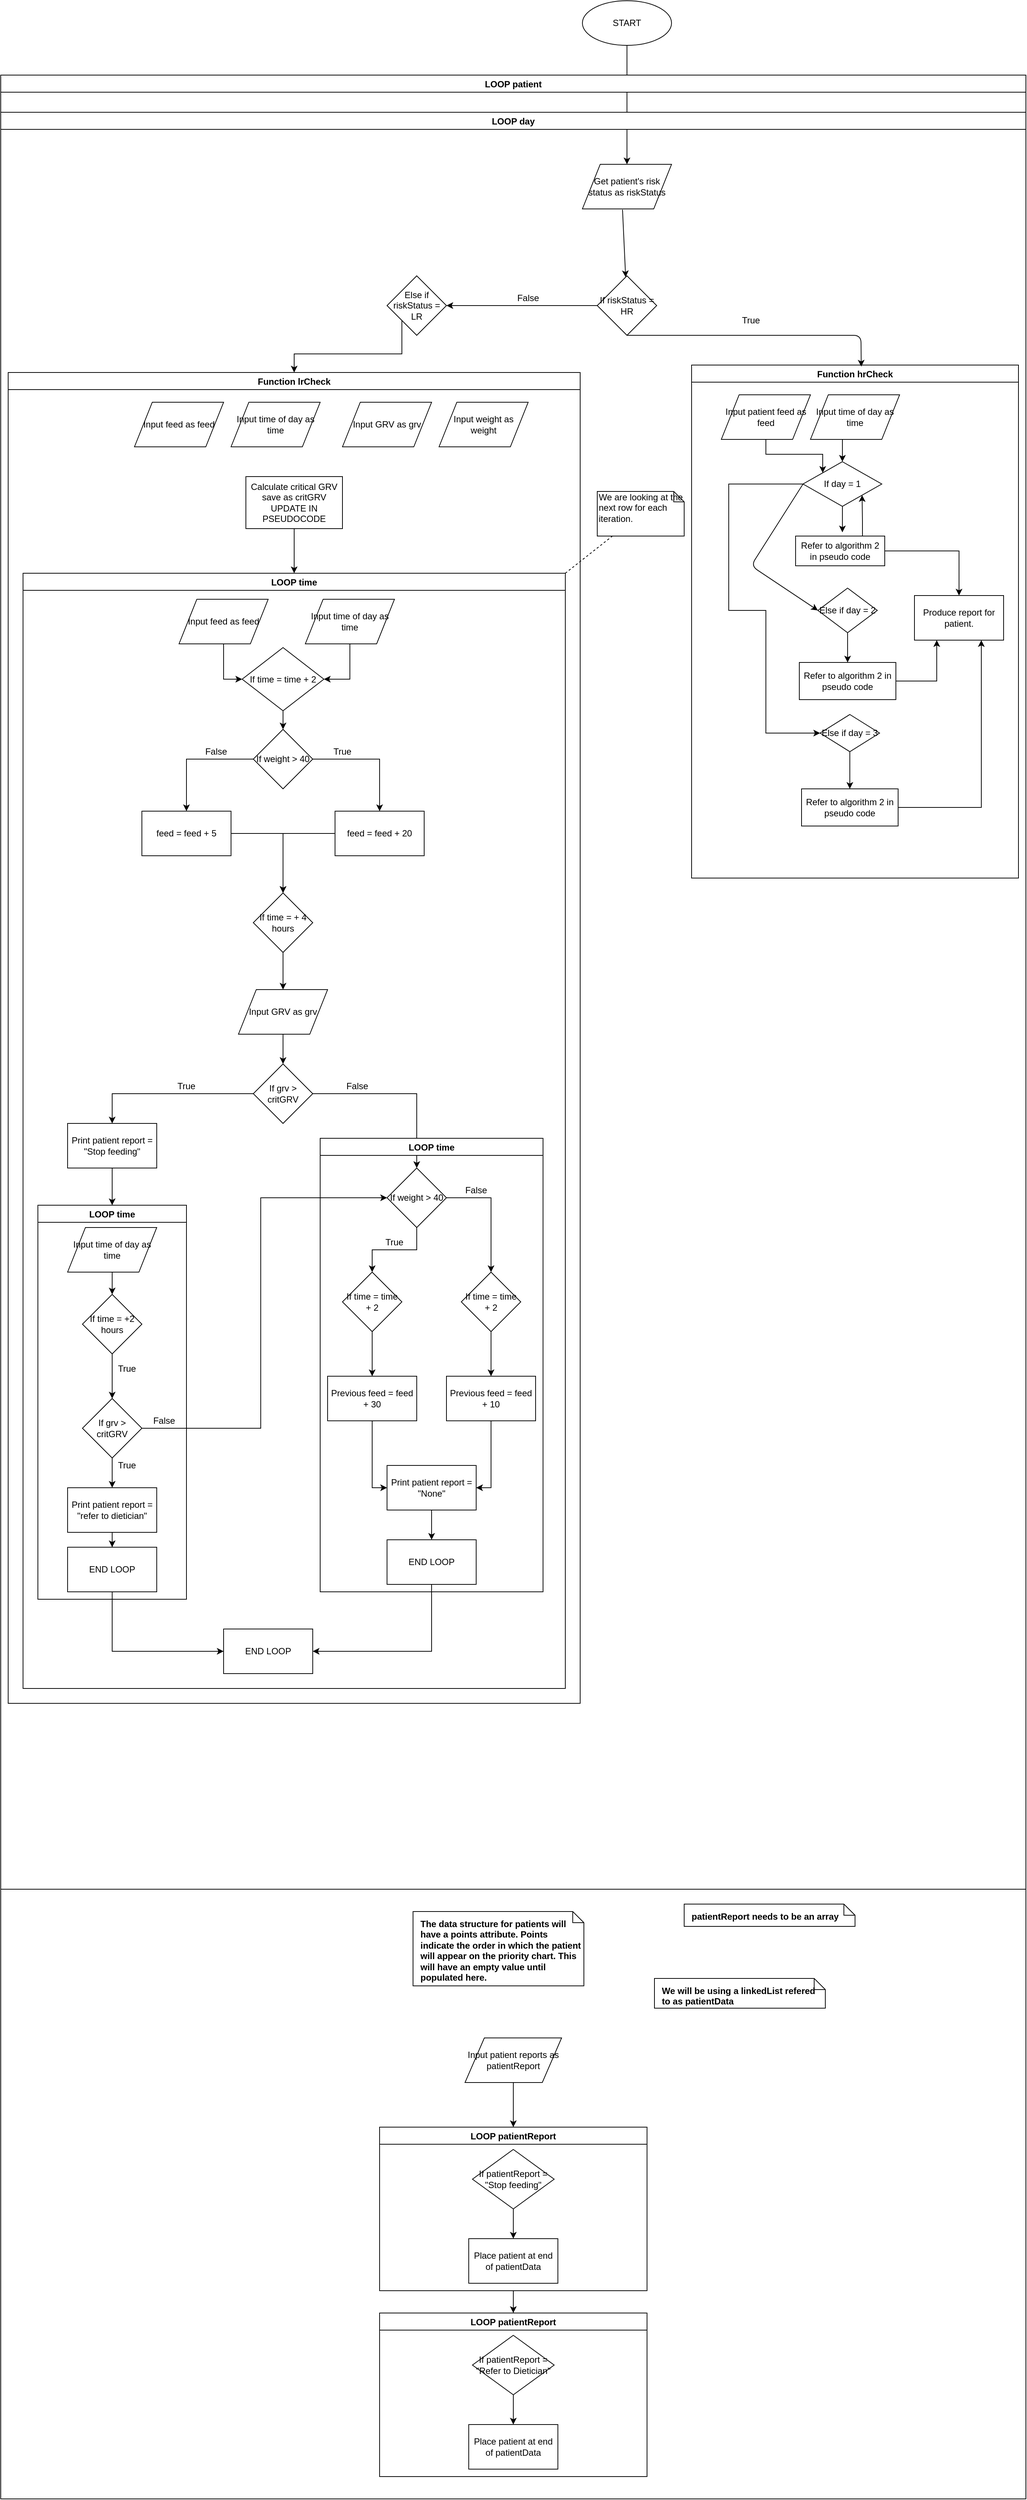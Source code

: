<mxfile version="12.7.9" type="device"><diagram id="C5RBs43oDa-KdzZeNtuy" name="Page-1"><mxGraphModel dx="2249" dy="1941" grid="1" gridSize="10" guides="1" tooltips="1" connect="1" arrows="1" fold="1" page="1" pageScale="1" pageWidth="827" pageHeight="1169" math="0" shadow="0"><root><mxCell id="WIyWlLk6GJQsqaUBKTNV-0"/><mxCell id="WIyWlLk6GJQsqaUBKTNV-1" parent="WIyWlLk6GJQsqaUBKTNV-0"/><mxCell id="mkg-h_tqtPTonH-50F9G-0" value="START" style="ellipse;whiteSpace=wrap;html=1;" parent="WIyWlLk6GJQsqaUBKTNV-1" vertex="1"><mxGeometry x="353" y="-100" width="120" height="60" as="geometry"/></mxCell><mxCell id="mkg-h_tqtPTonH-50F9G-1" value="Get patient's risk status as riskStatus" style="shape=parallelogram;perimeter=parallelogramPerimeter;whiteSpace=wrap;html=1;" parent="WIyWlLk6GJQsqaUBKTNV-1" vertex="1"><mxGeometry x="353" y="120" width="120" height="60" as="geometry"/></mxCell><mxCell id="mkg-h_tqtPTonH-50F9G-2" value="" style="endArrow=classic;html=1;entryX=0.5;entryY=0;entryDx=0;entryDy=0;" parent="WIyWlLk6GJQsqaUBKTNV-1" source="mkg-h_tqtPTonH-50F9G-0" target="mkg-h_tqtPTonH-50F9G-1" edge="1"><mxGeometry width="50" height="50" relative="1" as="geometry"><mxPoint x="340" y="270" as="sourcePoint"/><mxPoint x="400" y="140" as="targetPoint"/></mxGeometry></mxCell><mxCell id="mkg-h_tqtPTonH-50F9G-3" value="If riskStatus = HR" style="rhombus;whiteSpace=wrap;html=1;" parent="WIyWlLk6GJQsqaUBKTNV-1" vertex="1"><mxGeometry x="373" y="270" width="80" height="80" as="geometry"/></mxCell><mxCell id="cBOBdkckyFNKxuJ2HhrZ-23" style="edgeStyle=orthogonalEdgeStyle;rounded=0;orthogonalLoop=1;jettySize=auto;html=1;exitX=0;exitY=1;exitDx=0;exitDy=0;" parent="WIyWlLk6GJQsqaUBKTNV-1" source="mkg-h_tqtPTonH-50F9G-4" target="cBOBdkckyFNKxuJ2HhrZ-0" edge="1"><mxGeometry relative="1" as="geometry"/></mxCell><mxCell id="mkg-h_tqtPTonH-50F9G-4" value="Else if riskStatus = LR" style="rhombus;whiteSpace=wrap;html=1;" parent="WIyWlLk6GJQsqaUBKTNV-1" vertex="1"><mxGeometry x="90" y="270" width="80" height="80" as="geometry"/></mxCell><mxCell id="mkg-h_tqtPTonH-50F9G-6" value="False" style="text;html=1;strokeColor=none;fillColor=none;align=center;verticalAlign=middle;whiteSpace=wrap;rounded=0;" parent="WIyWlLk6GJQsqaUBKTNV-1" vertex="1"><mxGeometry x="260" y="290" width="40" height="20" as="geometry"/></mxCell><mxCell id="mkg-h_tqtPTonH-50F9G-7" value="" style="endArrow=classic;html=1;exitX=0;exitY=0.5;exitDx=0;exitDy=0;" parent="WIyWlLk6GJQsqaUBKTNV-1" source="mkg-h_tqtPTonH-50F9G-3" target="mkg-h_tqtPTonH-50F9G-4" edge="1"><mxGeometry width="50" height="50" relative="1" as="geometry"><mxPoint x="413" y="350" as="sourcePoint"/><mxPoint x="413" y="400" as="targetPoint"/></mxGeometry></mxCell><mxCell id="mkg-h_tqtPTonH-50F9G-9" value="" style="endArrow=classic;html=1;exitX=0.45;exitY=1.017;exitDx=0;exitDy=0;exitPerimeter=0;" parent="WIyWlLk6GJQsqaUBKTNV-1" source="mkg-h_tqtPTonH-50F9G-1" target="mkg-h_tqtPTonH-50F9G-3" edge="1"><mxGeometry width="50" height="50" relative="1" as="geometry"><mxPoint x="270" y="560" as="sourcePoint"/><mxPoint x="320" y="510" as="targetPoint"/></mxGeometry></mxCell><mxCell id="mkg-h_tqtPTonH-50F9G-11" value="Function hrCheck" style="swimlane;" parent="WIyWlLk6GJQsqaUBKTNV-1" vertex="1"><mxGeometry x="500" y="390" width="440" height="690" as="geometry"><mxRectangle x="500" y="390" width="130" height="23" as="alternateBounds"/></mxGeometry></mxCell><mxCell id="HJg3ob6l5H8S-8j6q5Gc-4" style="edgeStyle=orthogonalEdgeStyle;rounded=0;orthogonalLoop=1;jettySize=auto;html=1;entryX=0;entryY=0;entryDx=0;entryDy=0;" parent="mkg-h_tqtPTonH-50F9G-11" source="mkg-h_tqtPTonH-50F9G-13" target="mkg-h_tqtPTonH-50F9G-24" edge="1"><mxGeometry relative="1" as="geometry"/></mxCell><mxCell id="mkg-h_tqtPTonH-50F9G-13" value="Input patient feed as feed" style="shape=parallelogram;perimeter=parallelogramPerimeter;whiteSpace=wrap;html=1;" parent="mkg-h_tqtPTonH-50F9G-11" vertex="1"><mxGeometry x="40" y="40" width="120" height="60" as="geometry"/></mxCell><mxCell id="HJg3ob6l5H8S-8j6q5Gc-5" style="edgeStyle=orthogonalEdgeStyle;rounded=0;orthogonalLoop=1;jettySize=auto;html=1;exitX=0.5;exitY=1;exitDx=0;exitDy=0;entryX=0.5;entryY=0;entryDx=0;entryDy=0;" parent="mkg-h_tqtPTonH-50F9G-11" source="mkg-h_tqtPTonH-50F9G-14" target="mkg-h_tqtPTonH-50F9G-24" edge="1"><mxGeometry relative="1" as="geometry"/></mxCell><mxCell id="mkg-h_tqtPTonH-50F9G-14" value="Input time of day as time" style="shape=parallelogram;perimeter=parallelogramPerimeter;whiteSpace=wrap;html=1;" parent="mkg-h_tqtPTonH-50F9G-11" vertex="1"><mxGeometry x="160" y="40" width="120" height="60" as="geometry"/></mxCell><mxCell id="HJg3ob6l5H8S-8j6q5Gc-0" value="" style="edgeStyle=orthogonalEdgeStyle;rounded=0;orthogonalLoop=1;jettySize=auto;html=1;" parent="mkg-h_tqtPTonH-50F9G-11" source="mkg-h_tqtPTonH-50F9G-24" edge="1"><mxGeometry relative="1" as="geometry"><mxPoint x="203" y="225" as="targetPoint"/></mxGeometry></mxCell><mxCell id="HJg3ob6l5H8S-8j6q5Gc-13" style="edgeStyle=orthogonalEdgeStyle;rounded=0;orthogonalLoop=1;jettySize=auto;html=1;entryX=0;entryY=0.5;entryDx=0;entryDy=0;" parent="mkg-h_tqtPTonH-50F9G-11" source="mkg-h_tqtPTonH-50F9G-24" target="HJg3ob6l5H8S-8j6q5Gc-10" edge="1"><mxGeometry relative="1" as="geometry"><Array as="points"><mxPoint x="50" y="160"/><mxPoint x="50" y="330"/><mxPoint x="100" y="330"/><mxPoint x="100" y="495"/></Array></mxGeometry></mxCell><mxCell id="mkg-h_tqtPTonH-50F9G-24" value="If day = 1" style="rhombus;whiteSpace=wrap;html=1;" parent="mkg-h_tqtPTonH-50F9G-11" vertex="1"><mxGeometry x="150" y="130" width="106" height="60" as="geometry"/></mxCell><mxCell id="HJg3ob6l5H8S-8j6q5Gc-7" style="edgeStyle=orthogonalEdgeStyle;rounded=0;orthogonalLoop=1;jettySize=auto;html=1;exitX=0.75;exitY=0;exitDx=0;exitDy=0;entryX=1;entryY=1;entryDx=0;entryDy=0;" parent="mkg-h_tqtPTonH-50F9G-11" source="mkg-h_tqtPTonH-50F9G-28" target="mkg-h_tqtPTonH-50F9G-24" edge="1"><mxGeometry relative="1" as="geometry"/></mxCell><mxCell id="HJg3ob6l5H8S-8j6q5Gc-17" style="edgeStyle=orthogonalEdgeStyle;rounded=0;orthogonalLoop=1;jettySize=auto;html=1;entryX=0.5;entryY=0;entryDx=0;entryDy=0;" parent="mkg-h_tqtPTonH-50F9G-11" source="mkg-h_tqtPTonH-50F9G-28" target="HJg3ob6l5H8S-8j6q5Gc-15" edge="1"><mxGeometry relative="1" as="geometry"/></mxCell><mxCell id="mkg-h_tqtPTonH-50F9G-28" value="Refer to algorithm 2 in pseudo code" style="rounded=0;whiteSpace=wrap;html=1;" parent="mkg-h_tqtPTonH-50F9G-11" vertex="1"><mxGeometry x="140" y="230" width="120" height="40" as="geometry"/></mxCell><mxCell id="HJg3ob6l5H8S-8j6q5Gc-9" style="edgeStyle=orthogonalEdgeStyle;rounded=0;orthogonalLoop=1;jettySize=auto;html=1;exitX=0.5;exitY=1;exitDx=0;exitDy=0;entryX=0.5;entryY=0;entryDx=0;entryDy=0;" parent="mkg-h_tqtPTonH-50F9G-11" source="HJg3ob6l5H8S-8j6q5Gc-1" target="HJg3ob6l5H8S-8j6q5Gc-8" edge="1"><mxGeometry relative="1" as="geometry"/></mxCell><mxCell id="HJg3ob6l5H8S-8j6q5Gc-1" value="Else if day = 2" style="rhombus;whiteSpace=wrap;html=1;" parent="mkg-h_tqtPTonH-50F9G-11" vertex="1"><mxGeometry x="170" y="300" width="80" height="60" as="geometry"/></mxCell><mxCell id="HJg3ob6l5H8S-8j6q5Gc-2" value="" style="endArrow=classic;html=1;exitX=0;exitY=0.5;exitDx=0;exitDy=0;entryX=0;entryY=0.5;entryDx=0;entryDy=0;" parent="mkg-h_tqtPTonH-50F9G-11" source="mkg-h_tqtPTonH-50F9G-24" target="HJg3ob6l5H8S-8j6q5Gc-1" edge="1"><mxGeometry width="50" height="50" relative="1" as="geometry"><mxPoint x="180" y="310" as="sourcePoint"/><mxPoint x="230" y="260" as="targetPoint"/><Array as="points"><mxPoint x="80" y="270"/></Array></mxGeometry></mxCell><mxCell id="HJg3ob6l5H8S-8j6q5Gc-18" style="edgeStyle=orthogonalEdgeStyle;rounded=0;orthogonalLoop=1;jettySize=auto;html=1;entryX=0.25;entryY=1;entryDx=0;entryDy=0;" parent="mkg-h_tqtPTonH-50F9G-11" source="HJg3ob6l5H8S-8j6q5Gc-8" target="HJg3ob6l5H8S-8j6q5Gc-15" edge="1"><mxGeometry relative="1" as="geometry"/></mxCell><mxCell id="HJg3ob6l5H8S-8j6q5Gc-8" value="Refer to algorithm 2 in pseudo code" style="rounded=0;whiteSpace=wrap;html=1;" parent="mkg-h_tqtPTonH-50F9G-11" vertex="1"><mxGeometry x="145" y="400" width="130" height="50" as="geometry"/></mxCell><mxCell id="HJg3ob6l5H8S-8j6q5Gc-14" style="edgeStyle=orthogonalEdgeStyle;rounded=0;orthogonalLoop=1;jettySize=auto;html=1;" parent="mkg-h_tqtPTonH-50F9G-11" source="HJg3ob6l5H8S-8j6q5Gc-10" target="HJg3ob6l5H8S-8j6q5Gc-11" edge="1"><mxGeometry relative="1" as="geometry"/></mxCell><mxCell id="HJg3ob6l5H8S-8j6q5Gc-10" value="Else if day = 3" style="rhombus;whiteSpace=wrap;html=1;" parent="mkg-h_tqtPTonH-50F9G-11" vertex="1"><mxGeometry x="173" y="470" width="80" height="50" as="geometry"/></mxCell><mxCell id="HJg3ob6l5H8S-8j6q5Gc-19" style="edgeStyle=orthogonalEdgeStyle;rounded=0;orthogonalLoop=1;jettySize=auto;html=1;entryX=0.75;entryY=1;entryDx=0;entryDy=0;" parent="mkg-h_tqtPTonH-50F9G-11" source="HJg3ob6l5H8S-8j6q5Gc-11" target="HJg3ob6l5H8S-8j6q5Gc-15" edge="1"><mxGeometry relative="1" as="geometry"/></mxCell><mxCell id="HJg3ob6l5H8S-8j6q5Gc-11" value="Refer to algorithm 2 in pseudo code" style="rounded=0;whiteSpace=wrap;html=1;" parent="mkg-h_tqtPTonH-50F9G-11" vertex="1"><mxGeometry x="148" y="570" width="130" height="50" as="geometry"/></mxCell><mxCell id="HJg3ob6l5H8S-8j6q5Gc-15" value="Produce report for patient." style="rounded=0;whiteSpace=wrap;html=1;" parent="mkg-h_tqtPTonH-50F9G-11" vertex="1"><mxGeometry x="300" y="310" width="120" height="60" as="geometry"/></mxCell><mxCell id="mkg-h_tqtPTonH-50F9G-15" value="" style="endArrow=classic;html=1;exitX=0.5;exitY=1;exitDx=0;exitDy=0;entryX=0.519;entryY=0.003;entryDx=0;entryDy=0;entryPerimeter=0;" parent="WIyWlLk6GJQsqaUBKTNV-1" source="mkg-h_tqtPTonH-50F9G-3" target="mkg-h_tqtPTonH-50F9G-11" edge="1"><mxGeometry width="50" height="50" relative="1" as="geometry"><mxPoint x="190" y="820" as="sourcePoint"/><mxPoint x="240" y="770" as="targetPoint"/><Array as="points"><mxPoint x="728" y="350"/></Array></mxGeometry></mxCell><mxCell id="cBOBdkckyFNKxuJ2HhrZ-0" value="Function lrCheck" style="swimlane;" parent="WIyWlLk6GJQsqaUBKTNV-1" vertex="1"><mxGeometry x="-420" y="400" width="770" height="1790" as="geometry"><mxRectangle x="-420" y="400" width="130" height="23" as="alternateBounds"/></mxGeometry></mxCell><mxCell id="cBOBdkckyFNKxuJ2HhrZ-26" value="Input feed as feed" style="shape=parallelogram;perimeter=parallelogramPerimeter;whiteSpace=wrap;html=1;" parent="cBOBdkckyFNKxuJ2HhrZ-0" vertex="1"><mxGeometry x="170" y="40" width="120" height="60" as="geometry"/></mxCell><mxCell id="cBOBdkckyFNKxuJ2HhrZ-27" value="Input time of day as time" style="shape=parallelogram;perimeter=parallelogramPerimeter;whiteSpace=wrap;html=1;" parent="cBOBdkckyFNKxuJ2HhrZ-0" vertex="1"><mxGeometry x="300" y="40" width="120" height="60" as="geometry"/></mxCell><mxCell id="1p5DukLYMVTZj69eEdeY-12" style="edgeStyle=orthogonalEdgeStyle;rounded=0;orthogonalLoop=1;jettySize=auto;html=1;" parent="cBOBdkckyFNKxuJ2HhrZ-0" source="cBOBdkckyFNKxuJ2HhrZ-29" target="cBOBdkckyFNKxuJ2HhrZ-32" edge="1"><mxGeometry relative="1" as="geometry"/></mxCell><mxCell id="cBOBdkckyFNKxuJ2HhrZ-29" value="Calculate critical GRV save as critGRV&lt;br&gt;UPDATE IN PSEUDOCODE" style="rounded=0;whiteSpace=wrap;html=1;" parent="cBOBdkckyFNKxuJ2HhrZ-0" vertex="1"><mxGeometry x="320" y="140" width="130" height="70" as="geometry"/></mxCell><mxCell id="cBOBdkckyFNKxuJ2HhrZ-30" value="Input GRV as grv" style="shape=parallelogram;perimeter=parallelogramPerimeter;whiteSpace=wrap;html=1;" parent="cBOBdkckyFNKxuJ2HhrZ-0" vertex="1"><mxGeometry x="450" y="40" width="120" height="60" as="geometry"/></mxCell><mxCell id="cBOBdkckyFNKxuJ2HhrZ-31" value="Input weight as weight" style="shape=parallelogram;perimeter=parallelogramPerimeter;whiteSpace=wrap;html=1;" parent="cBOBdkckyFNKxuJ2HhrZ-0" vertex="1"><mxGeometry x="580" y="40" width="120" height="60" as="geometry"/></mxCell><mxCell id="cBOBdkckyFNKxuJ2HhrZ-32" value="LOOP time" style="swimlane;" parent="cBOBdkckyFNKxuJ2HhrZ-0" vertex="1"><mxGeometry x="20" y="270" width="730" height="1500" as="geometry"/></mxCell><mxCell id="1p5DukLYMVTZj69eEdeY-8" style="edgeStyle=orthogonalEdgeStyle;rounded=0;orthogonalLoop=1;jettySize=auto;html=1;entryX=0;entryY=0.5;entryDx=0;entryDy=0;" parent="cBOBdkckyFNKxuJ2HhrZ-32" source="cBOBdkckyFNKxuJ2HhrZ-35" target="cBOBdkckyFNKxuJ2HhrZ-79" edge="1"><mxGeometry relative="1" as="geometry"/></mxCell><mxCell id="cBOBdkckyFNKxuJ2HhrZ-35" value="Input feed as feed" style="shape=parallelogram;perimeter=parallelogramPerimeter;whiteSpace=wrap;html=1;" parent="cBOBdkckyFNKxuJ2HhrZ-32" vertex="1"><mxGeometry x="210" y="35" width="120" height="60" as="geometry"/></mxCell><mxCell id="1p5DukLYMVTZj69eEdeY-9" style="edgeStyle=orthogonalEdgeStyle;rounded=0;orthogonalLoop=1;jettySize=auto;html=1;entryX=1;entryY=0.5;entryDx=0;entryDy=0;" parent="cBOBdkckyFNKxuJ2HhrZ-32" source="cBOBdkckyFNKxuJ2HhrZ-36" target="cBOBdkckyFNKxuJ2HhrZ-79" edge="1"><mxGeometry relative="1" as="geometry"/></mxCell><mxCell id="cBOBdkckyFNKxuJ2HhrZ-36" value="Input time of day as time" style="shape=parallelogram;perimeter=parallelogramPerimeter;whiteSpace=wrap;html=1;" parent="cBOBdkckyFNKxuJ2HhrZ-32" vertex="1"><mxGeometry x="380" y="35" width="120" height="60" as="geometry"/></mxCell><mxCell id="cBOBdkckyFNKxuJ2HhrZ-41" style="edgeStyle=orthogonalEdgeStyle;rounded=0;orthogonalLoop=1;jettySize=auto;html=1;exitX=0.5;exitY=1;exitDx=0;exitDy=0;" parent="cBOBdkckyFNKxuJ2HhrZ-32" source="cBOBdkckyFNKxuJ2HhrZ-37" target="cBOBdkckyFNKxuJ2HhrZ-40" edge="1"><mxGeometry relative="1" as="geometry"/></mxCell><mxCell id="cBOBdkckyFNKxuJ2HhrZ-37" value="If time = + 4 hours" style="rhombus;whiteSpace=wrap;html=1;" parent="cBOBdkckyFNKxuJ2HhrZ-32" vertex="1"><mxGeometry x="310" y="430" width="80" height="80" as="geometry"/></mxCell><mxCell id="cBOBdkckyFNKxuJ2HhrZ-44" style="edgeStyle=orthogonalEdgeStyle;rounded=0;orthogonalLoop=1;jettySize=auto;html=1;exitX=0.5;exitY=1;exitDx=0;exitDy=0;" parent="cBOBdkckyFNKxuJ2HhrZ-32" source="cBOBdkckyFNKxuJ2HhrZ-40" target="cBOBdkckyFNKxuJ2HhrZ-43" edge="1"><mxGeometry relative="1" as="geometry"/></mxCell><mxCell id="cBOBdkckyFNKxuJ2HhrZ-40" value="Input GRV as grv" style="shape=parallelogram;perimeter=parallelogramPerimeter;whiteSpace=wrap;html=1;" parent="cBOBdkckyFNKxuJ2HhrZ-32" vertex="1"><mxGeometry x="290" y="560" width="120" height="60" as="geometry"/></mxCell><mxCell id="cBOBdkckyFNKxuJ2HhrZ-107" style="edgeStyle=orthogonalEdgeStyle;rounded=0;orthogonalLoop=1;jettySize=auto;html=1;" parent="cBOBdkckyFNKxuJ2HhrZ-32" source="cBOBdkckyFNKxuJ2HhrZ-43" target="cBOBdkckyFNKxuJ2HhrZ-106" edge="1"><mxGeometry relative="1" as="geometry"/></mxCell><mxCell id="cBOBdkckyFNKxuJ2HhrZ-43" value="If grv &amp;gt; critGRV" style="rhombus;whiteSpace=wrap;html=1;" parent="cBOBdkckyFNKxuJ2HhrZ-32" vertex="1"><mxGeometry x="310" y="660" width="80" height="80" as="geometry"/></mxCell><mxCell id="cBOBdkckyFNKxuJ2HhrZ-48" value="True" style="text;html=1;strokeColor=none;fillColor=none;align=center;verticalAlign=middle;whiteSpace=wrap;rounded=0;" parent="cBOBdkckyFNKxuJ2HhrZ-32" vertex="1"><mxGeometry x="200" y="680" width="40" height="20" as="geometry"/></mxCell><mxCell id="cBOBdkckyFNKxuJ2HhrZ-45" value="LOOP time" style="swimlane;" parent="cBOBdkckyFNKxuJ2HhrZ-32" vertex="1"><mxGeometry x="20" y="850" width="200" height="530" as="geometry"/></mxCell><mxCell id="cBOBdkckyFNKxuJ2HhrZ-52" style="edgeStyle=orthogonalEdgeStyle;rounded=0;orthogonalLoop=1;jettySize=auto;html=1;exitX=0.5;exitY=1;exitDx=0;exitDy=0;entryX=0.5;entryY=0;entryDx=0;entryDy=0;" parent="cBOBdkckyFNKxuJ2HhrZ-45" source="cBOBdkckyFNKxuJ2HhrZ-50" target="cBOBdkckyFNKxuJ2HhrZ-51" edge="1"><mxGeometry relative="1" as="geometry"/></mxCell><mxCell id="cBOBdkckyFNKxuJ2HhrZ-50" value="If time = +2 hours" style="rhombus;whiteSpace=wrap;html=1;" parent="cBOBdkckyFNKxuJ2HhrZ-45" vertex="1"><mxGeometry x="60" y="120" width="80" height="80" as="geometry"/></mxCell><mxCell id="cBOBdkckyFNKxuJ2HhrZ-54" style="edgeStyle=orthogonalEdgeStyle;rounded=0;orthogonalLoop=1;jettySize=auto;html=1;exitX=0.5;exitY=1;exitDx=0;exitDy=0;entryX=0.5;entryY=0;entryDx=0;entryDy=0;" parent="cBOBdkckyFNKxuJ2HhrZ-45" source="cBOBdkckyFNKxuJ2HhrZ-51" edge="1"><mxGeometry relative="1" as="geometry"><mxPoint x="100" y="380" as="targetPoint"/></mxGeometry></mxCell><mxCell id="cBOBdkckyFNKxuJ2HhrZ-51" value="If grv &amp;gt; critGRV" style="rhombus;whiteSpace=wrap;html=1;" parent="cBOBdkckyFNKxuJ2HhrZ-45" vertex="1"><mxGeometry x="60" y="260" width="80" height="80" as="geometry"/></mxCell><mxCell id="1p5DukLYMVTZj69eEdeY-30" value="" style="edgeStyle=orthogonalEdgeStyle;rounded=0;orthogonalLoop=1;jettySize=auto;html=1;" parent="cBOBdkckyFNKxuJ2HhrZ-45" source="cBOBdkckyFNKxuJ2HhrZ-53" target="1p5DukLYMVTZj69eEdeY-29" edge="1"><mxGeometry relative="1" as="geometry"/></mxCell><mxCell id="cBOBdkckyFNKxuJ2HhrZ-53" value="Print patient report = &quot;refer to dietician&quot;" style="rounded=0;whiteSpace=wrap;html=1;" parent="cBOBdkckyFNKxuJ2HhrZ-45" vertex="1"><mxGeometry x="40" y="380" width="120" height="60" as="geometry"/></mxCell><mxCell id="cBOBdkckyFNKxuJ2HhrZ-56" value="True" style="text;html=1;strokeColor=none;fillColor=none;align=center;verticalAlign=middle;whiteSpace=wrap;rounded=0;" parent="cBOBdkckyFNKxuJ2HhrZ-45" vertex="1"><mxGeometry x="100" y="210" width="40" height="20" as="geometry"/></mxCell><mxCell id="cBOBdkckyFNKxuJ2HhrZ-57" value="True" style="text;html=1;strokeColor=none;fillColor=none;align=center;verticalAlign=middle;whiteSpace=wrap;rounded=0;" parent="cBOBdkckyFNKxuJ2HhrZ-45" vertex="1"><mxGeometry x="100" y="340" width="40" height="20" as="geometry"/></mxCell><mxCell id="1p5DukLYMVTZj69eEdeY-14" style="edgeStyle=orthogonalEdgeStyle;rounded=0;orthogonalLoop=1;jettySize=auto;html=1;entryX=0.5;entryY=0;entryDx=0;entryDy=0;" parent="cBOBdkckyFNKxuJ2HhrZ-45" source="1p5DukLYMVTZj69eEdeY-13" target="cBOBdkckyFNKxuJ2HhrZ-50" edge="1"><mxGeometry relative="1" as="geometry"/></mxCell><mxCell id="1p5DukLYMVTZj69eEdeY-13" value="Input time of day as time" style="shape=parallelogram;perimeter=parallelogramPerimeter;whiteSpace=wrap;html=1;" parent="cBOBdkckyFNKxuJ2HhrZ-45" vertex="1"><mxGeometry x="40" y="30" width="120" height="60" as="geometry"/></mxCell><mxCell id="1p5DukLYMVTZj69eEdeY-16" value="False" style="text;html=1;strokeColor=none;fillColor=none;align=center;verticalAlign=middle;whiteSpace=wrap;rounded=0;" parent="cBOBdkckyFNKxuJ2HhrZ-45" vertex="1"><mxGeometry x="150" y="280" width="40" height="20" as="geometry"/></mxCell><mxCell id="1p5DukLYMVTZj69eEdeY-29" value="END LOOP" style="rounded=0;whiteSpace=wrap;html=1;" parent="cBOBdkckyFNKxuJ2HhrZ-45" vertex="1"><mxGeometry x="40" y="460" width="120" height="60" as="geometry"/></mxCell><mxCell id="cBOBdkckyFNKxuJ2HhrZ-47" style="edgeStyle=orthogonalEdgeStyle;rounded=0;orthogonalLoop=1;jettySize=auto;html=1;entryX=0.5;entryY=0;entryDx=0;entryDy=0;" parent="cBOBdkckyFNKxuJ2HhrZ-32" source="cBOBdkckyFNKxuJ2HhrZ-43" target="1p5DukLYMVTZj69eEdeY-20" edge="1"><mxGeometry relative="1" as="geometry"><mxPoint x="440" y="680" as="targetPoint"/></mxGeometry></mxCell><mxCell id="cBOBdkckyFNKxuJ2HhrZ-78" style="edgeStyle=orthogonalEdgeStyle;rounded=0;orthogonalLoop=1;jettySize=auto;html=1;" parent="cBOBdkckyFNKxuJ2HhrZ-32" source="cBOBdkckyFNKxuJ2HhrZ-58" target="cBOBdkckyFNKxuJ2HhrZ-37" edge="1"><mxGeometry relative="1" as="geometry"/></mxCell><mxCell id="cBOBdkckyFNKxuJ2HhrZ-58" value="feed = feed + 5" style="rounded=0;whiteSpace=wrap;html=1;" parent="cBOBdkckyFNKxuJ2HhrZ-32" vertex="1"><mxGeometry x="160" y="320" width="120" height="60" as="geometry"/></mxCell><mxCell id="cBOBdkckyFNKxuJ2HhrZ-103" style="edgeStyle=orthogonalEdgeStyle;rounded=0;orthogonalLoop=1;jettySize=auto;html=1;entryX=0.5;entryY=0;entryDx=0;entryDy=0;" parent="cBOBdkckyFNKxuJ2HhrZ-32" source="cBOBdkckyFNKxuJ2HhrZ-79" target="1p5DukLYMVTZj69eEdeY-0" edge="1"><mxGeometry relative="1" as="geometry"><mxPoint x="350.0" y="250" as="targetPoint"/></mxGeometry></mxCell><mxCell id="cBOBdkckyFNKxuJ2HhrZ-79" value="If time = time + 2" style="rhombus;whiteSpace=wrap;html=1;" parent="cBOBdkckyFNKxuJ2HhrZ-32" vertex="1"><mxGeometry x="295" y="100" width="110" height="85" as="geometry"/></mxCell><mxCell id="cBOBdkckyFNKxuJ2HhrZ-111" style="edgeStyle=orthogonalEdgeStyle;rounded=0;orthogonalLoop=1;jettySize=auto;html=1;" parent="cBOBdkckyFNKxuJ2HhrZ-32" source="cBOBdkckyFNKxuJ2HhrZ-106" target="cBOBdkckyFNKxuJ2HhrZ-110" edge="1"><mxGeometry relative="1" as="geometry"/></mxCell><mxCell id="cBOBdkckyFNKxuJ2HhrZ-116" style="edgeStyle=orthogonalEdgeStyle;rounded=0;orthogonalLoop=1;jettySize=auto;html=1;entryX=0.5;entryY=0;entryDx=0;entryDy=0;" parent="cBOBdkckyFNKxuJ2HhrZ-32" source="cBOBdkckyFNKxuJ2HhrZ-106" target="cBOBdkckyFNKxuJ2HhrZ-115" edge="1"><mxGeometry relative="1" as="geometry"/></mxCell><mxCell id="cBOBdkckyFNKxuJ2HhrZ-108" value="False" style="text;html=1;strokeColor=none;fillColor=none;align=center;verticalAlign=middle;whiteSpace=wrap;rounded=0;" parent="cBOBdkckyFNKxuJ2HhrZ-32" vertex="1"><mxGeometry x="430" y="680" width="40" height="20" as="geometry"/></mxCell><mxCell id="1p5DukLYMVTZj69eEdeY-19" style="edgeStyle=orthogonalEdgeStyle;rounded=0;orthogonalLoop=1;jettySize=auto;html=1;entryX=1;entryY=0.5;entryDx=0;entryDy=0;" parent="cBOBdkckyFNKxuJ2HhrZ-32" source="cBOBdkckyFNKxuJ2HhrZ-109" target="1p5DukLYMVTZj69eEdeY-17" edge="1"><mxGeometry relative="1" as="geometry"/></mxCell><mxCell id="cBOBdkckyFNKxuJ2HhrZ-109" value="Previous feed = feed + 10" style="rounded=0;whiteSpace=wrap;html=1;" parent="cBOBdkckyFNKxuJ2HhrZ-32" vertex="1"><mxGeometry x="570" y="1080" width="120" height="60" as="geometry"/></mxCell><mxCell id="cBOBdkckyFNKxuJ2HhrZ-112" style="edgeStyle=orthogonalEdgeStyle;rounded=0;orthogonalLoop=1;jettySize=auto;html=1;" parent="cBOBdkckyFNKxuJ2HhrZ-32" source="cBOBdkckyFNKxuJ2HhrZ-110" target="cBOBdkckyFNKxuJ2HhrZ-109" edge="1"><mxGeometry relative="1" as="geometry"/></mxCell><mxCell id="cBOBdkckyFNKxuJ2HhrZ-110" value="If time = time + 2" style="rhombus;whiteSpace=wrap;html=1;" parent="cBOBdkckyFNKxuJ2HhrZ-32" vertex="1"><mxGeometry x="590" y="940" width="80" height="80" as="geometry"/></mxCell><mxCell id="cBOBdkckyFNKxuJ2HhrZ-113" value="False" style="text;html=1;strokeColor=none;fillColor=none;align=center;verticalAlign=middle;whiteSpace=wrap;rounded=0;" parent="cBOBdkckyFNKxuJ2HhrZ-32" vertex="1"><mxGeometry x="590" y="820" width="40" height="20" as="geometry"/></mxCell><mxCell id="1p5DukLYMVTZj69eEdeY-18" style="edgeStyle=orthogonalEdgeStyle;rounded=0;orthogonalLoop=1;jettySize=auto;html=1;entryX=0;entryY=0.5;entryDx=0;entryDy=0;" parent="cBOBdkckyFNKxuJ2HhrZ-32" source="cBOBdkckyFNKxuJ2HhrZ-114" target="1p5DukLYMVTZj69eEdeY-17" edge="1"><mxGeometry relative="1" as="geometry"/></mxCell><mxCell id="cBOBdkckyFNKxuJ2HhrZ-114" value="Previous feed = feed + 30" style="rounded=0;whiteSpace=wrap;html=1;" parent="cBOBdkckyFNKxuJ2HhrZ-32" vertex="1"><mxGeometry x="410" y="1080" width="120" height="60" as="geometry"/></mxCell><mxCell id="cBOBdkckyFNKxuJ2HhrZ-117" style="edgeStyle=orthogonalEdgeStyle;rounded=0;orthogonalLoop=1;jettySize=auto;html=1;" parent="cBOBdkckyFNKxuJ2HhrZ-32" source="cBOBdkckyFNKxuJ2HhrZ-115" target="cBOBdkckyFNKxuJ2HhrZ-114" edge="1"><mxGeometry relative="1" as="geometry"/></mxCell><mxCell id="cBOBdkckyFNKxuJ2HhrZ-115" value="If time = time + 2" style="rhombus;whiteSpace=wrap;html=1;" parent="cBOBdkckyFNKxuJ2HhrZ-32" vertex="1"><mxGeometry x="430" y="940" width="80" height="80" as="geometry"/></mxCell><mxCell id="cBOBdkckyFNKxuJ2HhrZ-118" value="True" style="text;html=1;strokeColor=none;fillColor=none;align=center;verticalAlign=middle;whiteSpace=wrap;rounded=0;" parent="cBOBdkckyFNKxuJ2HhrZ-32" vertex="1"><mxGeometry x="480" y="890" width="40" height="20" as="geometry"/></mxCell><mxCell id="1p5DukLYMVTZj69eEdeY-2" style="edgeStyle=orthogonalEdgeStyle;rounded=0;orthogonalLoop=1;jettySize=auto;html=1;" parent="cBOBdkckyFNKxuJ2HhrZ-32" source="1p5DukLYMVTZj69eEdeY-0" target="cBOBdkckyFNKxuJ2HhrZ-58" edge="1"><mxGeometry relative="1" as="geometry"/></mxCell><mxCell id="1p5DukLYMVTZj69eEdeY-3" style="edgeStyle=orthogonalEdgeStyle;rounded=0;orthogonalLoop=1;jettySize=auto;html=1;entryX=0.5;entryY=0;entryDx=0;entryDy=0;" parent="cBOBdkckyFNKxuJ2HhrZ-32" source="1p5DukLYMVTZj69eEdeY-0" target="1p5DukLYMVTZj69eEdeY-1" edge="1"><mxGeometry relative="1" as="geometry"/></mxCell><mxCell id="1p5DukLYMVTZj69eEdeY-0" value="If weight &amp;gt; 40" style="rhombus;whiteSpace=wrap;html=1;" parent="cBOBdkckyFNKxuJ2HhrZ-32" vertex="1"><mxGeometry x="310" y="210" width="80" height="80" as="geometry"/></mxCell><mxCell id="1p5DukLYMVTZj69eEdeY-6" style="edgeStyle=orthogonalEdgeStyle;rounded=0;orthogonalLoop=1;jettySize=auto;html=1;entryX=0.5;entryY=0;entryDx=0;entryDy=0;" parent="cBOBdkckyFNKxuJ2HhrZ-32" source="1p5DukLYMVTZj69eEdeY-1" target="cBOBdkckyFNKxuJ2HhrZ-37" edge="1"><mxGeometry relative="1" as="geometry"/></mxCell><mxCell id="1p5DukLYMVTZj69eEdeY-1" value="feed = feed + 20" style="rounded=0;whiteSpace=wrap;html=1;" parent="cBOBdkckyFNKxuJ2HhrZ-32" vertex="1"><mxGeometry x="420" y="320" width="120" height="60" as="geometry"/></mxCell><mxCell id="1p5DukLYMVTZj69eEdeY-4" value="False" style="text;html=1;strokeColor=none;fillColor=none;align=center;verticalAlign=middle;whiteSpace=wrap;rounded=0;" parent="cBOBdkckyFNKxuJ2HhrZ-32" vertex="1"><mxGeometry x="240" y="230" width="40" height="20" as="geometry"/></mxCell><mxCell id="1p5DukLYMVTZj69eEdeY-5" value="True" style="text;html=1;strokeColor=none;fillColor=none;align=center;verticalAlign=middle;whiteSpace=wrap;rounded=0;" parent="cBOBdkckyFNKxuJ2HhrZ-32" vertex="1"><mxGeometry x="410" y="230" width="40" height="20" as="geometry"/></mxCell><mxCell id="1p5DukLYMVTZj69eEdeY-15" style="edgeStyle=orthogonalEdgeStyle;rounded=0;orthogonalLoop=1;jettySize=auto;html=1;entryX=0;entryY=0.5;entryDx=0;entryDy=0;" parent="cBOBdkckyFNKxuJ2HhrZ-32" source="cBOBdkckyFNKxuJ2HhrZ-51" target="cBOBdkckyFNKxuJ2HhrZ-106" edge="1"><mxGeometry relative="1" as="geometry"><mxPoint x="370" y="750" as="targetPoint"/><Array as="points"><mxPoint x="320" y="1150"/><mxPoint x="320" y="840"/></Array></mxGeometry></mxCell><mxCell id="1p5DukLYMVTZj69eEdeY-28" value="" style="edgeStyle=orthogonalEdgeStyle;rounded=0;orthogonalLoop=1;jettySize=auto;html=1;" parent="cBOBdkckyFNKxuJ2HhrZ-32" source="1p5DukLYMVTZj69eEdeY-17" target="1p5DukLYMVTZj69eEdeY-27" edge="1"><mxGeometry relative="1" as="geometry"/></mxCell><mxCell id="1p5DukLYMVTZj69eEdeY-17" value="Print patient report = &quot;None&quot;" style="rounded=0;whiteSpace=wrap;html=1;" parent="cBOBdkckyFNKxuJ2HhrZ-32" vertex="1"><mxGeometry x="490" y="1200" width="120" height="60" as="geometry"/></mxCell><mxCell id="1p5DukLYMVTZj69eEdeY-24" style="edgeStyle=orthogonalEdgeStyle;rounded=0;orthogonalLoop=1;jettySize=auto;html=1;entryX=0.5;entryY=0;entryDx=0;entryDy=0;" parent="cBOBdkckyFNKxuJ2HhrZ-32" source="1p5DukLYMVTZj69eEdeY-20" target="cBOBdkckyFNKxuJ2HhrZ-45" edge="1"><mxGeometry relative="1" as="geometry"/></mxCell><mxCell id="1p5DukLYMVTZj69eEdeY-20" value="Print patient report = &quot;Stop feeding&quot;" style="rounded=0;whiteSpace=wrap;html=1;" parent="cBOBdkckyFNKxuJ2HhrZ-32" vertex="1"><mxGeometry x="60" y="740" width="120" height="60" as="geometry"/></mxCell><mxCell id="1p5DukLYMVTZj69eEdeY-26" value="LOOP time" style="swimlane;" parent="cBOBdkckyFNKxuJ2HhrZ-32" vertex="1"><mxGeometry x="400" y="760" width="300" height="610" as="geometry"/></mxCell><mxCell id="cBOBdkckyFNKxuJ2HhrZ-106" value="If weight &amp;gt; 40" style="rhombus;whiteSpace=wrap;html=1;" parent="1p5DukLYMVTZj69eEdeY-26" vertex="1"><mxGeometry x="90" y="40" width="80" height="80" as="geometry"/></mxCell><mxCell id="1p5DukLYMVTZj69eEdeY-27" value="END LOOP" style="rounded=0;whiteSpace=wrap;html=1;" parent="1p5DukLYMVTZj69eEdeY-26" vertex="1"><mxGeometry x="90" y="540" width="120" height="60" as="geometry"/></mxCell><mxCell id="1p5DukLYMVTZj69eEdeY-44" value="END LOOP" style="rounded=0;whiteSpace=wrap;html=1;" parent="cBOBdkckyFNKxuJ2HhrZ-32" vertex="1"><mxGeometry x="270" y="1420" width="120" height="60" as="geometry"/></mxCell><mxCell id="1p5DukLYMVTZj69eEdeY-45" style="edgeStyle=orthogonalEdgeStyle;rounded=0;orthogonalLoop=1;jettySize=auto;html=1;entryX=0;entryY=0.5;entryDx=0;entryDy=0;" parent="cBOBdkckyFNKxuJ2HhrZ-32" source="1p5DukLYMVTZj69eEdeY-29" target="1p5DukLYMVTZj69eEdeY-44" edge="1"><mxGeometry relative="1" as="geometry"><Array as="points"><mxPoint x="120" y="1450"/></Array></mxGeometry></mxCell><mxCell id="1p5DukLYMVTZj69eEdeY-46" style="edgeStyle=orthogonalEdgeStyle;rounded=0;orthogonalLoop=1;jettySize=auto;html=1;entryX=1;entryY=0.5;entryDx=0;entryDy=0;" parent="cBOBdkckyFNKxuJ2HhrZ-32" source="1p5DukLYMVTZj69eEdeY-27" target="1p5DukLYMVTZj69eEdeY-44" edge="1"><mxGeometry relative="1" as="geometry"><Array as="points"><mxPoint x="550" y="1450"/></Array></mxGeometry></mxCell><mxCell id="cBOBdkckyFNKxuJ2HhrZ-24" value="True" style="text;html=1;strokeColor=none;fillColor=none;align=center;verticalAlign=middle;whiteSpace=wrap;rounded=0;" parent="WIyWlLk6GJQsqaUBKTNV-1" vertex="1"><mxGeometry x="560" y="320" width="40" height="20" as="geometry"/></mxCell><mxCell id="cBOBdkckyFNKxuJ2HhrZ-38" value="We are looking at the next row for each iteration." style="shape=note;whiteSpace=wrap;html=1;size=14;verticalAlign=top;align=left;spacingTop=-6;" parent="WIyWlLk6GJQsqaUBKTNV-1" vertex="1"><mxGeometry x="373" y="560" width="117" height="60" as="geometry"/></mxCell><mxCell id="cBOBdkckyFNKxuJ2HhrZ-39" value="" style="endArrow=none;dashed=1;html=1;exitX=1;exitY=0;exitDx=0;exitDy=0;" parent="WIyWlLk6GJQsqaUBKTNV-1" source="cBOBdkckyFNKxuJ2HhrZ-32" target="cBOBdkckyFNKxuJ2HhrZ-38" edge="1"><mxGeometry width="50" height="50" relative="1" as="geometry"><mxPoint x="-340" y="730" as="sourcePoint"/><mxPoint x="-290" y="680" as="targetPoint"/></mxGeometry></mxCell><mxCell id="1p5DukLYMVTZj69eEdeY-49" value="LOOP day" style="swimlane;" parent="WIyWlLk6GJQsqaUBKTNV-1" vertex="1"><mxGeometry x="-430" y="50" width="1380" height="2390" as="geometry"><mxRectangle x="-430" y="50" width="90" height="23" as="alternateBounds"/></mxGeometry></mxCell><mxCell id="1p5DukLYMVTZj69eEdeY-50" value="LOOP patient" style="swimlane;" parent="WIyWlLk6GJQsqaUBKTNV-1" vertex="1"><mxGeometry x="-430" width="1380" height="3260" as="geometry"><mxRectangle x="-430" width="110" height="23" as="alternateBounds"/></mxGeometry></mxCell><mxCell id="QrEsNs_Wgfx9EIhiE_18-16" style="edgeStyle=orthogonalEdgeStyle;rounded=0;orthogonalLoop=1;jettySize=auto;html=1;" edge="1" parent="1p5DukLYMVTZj69eEdeY-50" source="QrEsNs_Wgfx9EIhiE_18-5" target="QrEsNs_Wgfx9EIhiE_18-12"><mxGeometry relative="1" as="geometry"/></mxCell><mxCell id="QrEsNs_Wgfx9EIhiE_18-5" value="LOOP patientReport" style="swimlane;" vertex="1" parent="1p5DukLYMVTZj69eEdeY-50"><mxGeometry x="510" y="2760" width="360" height="220" as="geometry"/></mxCell><mxCell id="QrEsNs_Wgfx9EIhiE_18-11" style="edgeStyle=orthogonalEdgeStyle;rounded=0;orthogonalLoop=1;jettySize=auto;html=1;entryX=0.5;entryY=0;entryDx=0;entryDy=0;" edge="1" parent="QrEsNs_Wgfx9EIhiE_18-5" source="QrEsNs_Wgfx9EIhiE_18-7" target="QrEsNs_Wgfx9EIhiE_18-8"><mxGeometry relative="1" as="geometry"/></mxCell><mxCell id="QrEsNs_Wgfx9EIhiE_18-7" value="If patientReport = &quot;Stop feeding&quot;" style="rhombus;whiteSpace=wrap;html=1;" vertex="1" parent="QrEsNs_Wgfx9EIhiE_18-5"><mxGeometry x="125" y="30" width="110" height="80" as="geometry"/></mxCell><mxCell id="QrEsNs_Wgfx9EIhiE_18-8" value="Place patient at end of patientData" style="rounded=0;whiteSpace=wrap;html=1;" vertex="1" parent="QrEsNs_Wgfx9EIhiE_18-5"><mxGeometry x="120" y="150" width="120" height="60" as="geometry"/></mxCell><mxCell id="QrEsNs_Wgfx9EIhiE_18-17" style="edgeStyle=orthogonalEdgeStyle;rounded=0;orthogonalLoop=1;jettySize=auto;html=1;entryX=0.5;entryY=0;entryDx=0;entryDy=0;" edge="1" parent="1p5DukLYMVTZj69eEdeY-50" source="QrEsNs_Wgfx9EIhiE_18-6" target="QrEsNs_Wgfx9EIhiE_18-5"><mxGeometry relative="1" as="geometry"/></mxCell><mxCell id="QrEsNs_Wgfx9EIhiE_18-6" value="Input patient reports as patientReport" style="shape=parallelogram;perimeter=parallelogramPerimeter;whiteSpace=wrap;html=1;" vertex="1" parent="1p5DukLYMVTZj69eEdeY-50"><mxGeometry x="625" y="2640" width="130" height="60" as="geometry"/></mxCell><mxCell id="QrEsNs_Wgfx9EIhiE_18-10" value="&lt;p style=&quot;margin: 0px ; margin-top: 10px ; margin-left: 10px ; text-align: left&quot;&gt;&lt;b&gt;We will be using a linkedList refered to as patientData&lt;/b&gt;&lt;/p&gt;" style="shape=note;html=1;size=15;spacingLeft=5;align=left;html=1;overflow=fill;whiteSpace=wrap;align=center;" vertex="1" parent="1p5DukLYMVTZj69eEdeY-50"><mxGeometry x="880" y="2560" width="230" height="40" as="geometry"/></mxCell><mxCell id="QrEsNs_Wgfx9EIhiE_18-12" value="LOOP patientReport" style="swimlane;" vertex="1" parent="1p5DukLYMVTZj69eEdeY-50"><mxGeometry x="510" y="3010" width="360" height="220" as="geometry"/></mxCell><mxCell id="QrEsNs_Wgfx9EIhiE_18-13" style="edgeStyle=orthogonalEdgeStyle;rounded=0;orthogonalLoop=1;jettySize=auto;html=1;entryX=0.5;entryY=0;entryDx=0;entryDy=0;" edge="1" parent="QrEsNs_Wgfx9EIhiE_18-12" source="QrEsNs_Wgfx9EIhiE_18-14" target="QrEsNs_Wgfx9EIhiE_18-15"><mxGeometry relative="1" as="geometry"/></mxCell><mxCell id="QrEsNs_Wgfx9EIhiE_18-14" value="If patientReport = &quot;Refer to Dietician&quot;" style="rhombus;whiteSpace=wrap;html=1;" vertex="1" parent="QrEsNs_Wgfx9EIhiE_18-12"><mxGeometry x="125" y="30" width="110" height="80" as="geometry"/></mxCell><mxCell id="QrEsNs_Wgfx9EIhiE_18-15" value="Place patient at end of patientData" style="rounded=0;whiteSpace=wrap;html=1;" vertex="1" parent="QrEsNs_Wgfx9EIhiE_18-12"><mxGeometry x="120" y="150" width="120" height="60" as="geometry"/></mxCell><mxCell id="QrEsNs_Wgfx9EIhiE_18-1" value="&lt;p style=&quot;margin: 0px ; margin-top: 10px ; margin-left: 10px ; text-align: left&quot;&gt;&lt;b&gt;The data structure for patients will have a points attribute. Points indicate the order in which the patient will appear on the priority chart. This will have an empty value until populated here.&lt;/b&gt;&lt;/p&gt;" style="shape=note;html=1;size=15;spacingLeft=5;align=left;html=1;overflow=fill;whiteSpace=wrap;align=center;" vertex="1" parent="WIyWlLk6GJQsqaUBKTNV-1"><mxGeometry x="125" y="2470" width="230" height="100" as="geometry"/></mxCell><mxCell id="QrEsNs_Wgfx9EIhiE_18-4" value="&lt;p style=&quot;margin: 0px ; margin-top: 10px ; margin-left: 10px ; text-align: left&quot;&gt;&lt;b&gt;patientReport needs to be an array&lt;/b&gt;&lt;/p&gt;" style="shape=note;html=1;size=15;spacingLeft=5;align=left;html=1;overflow=fill;whiteSpace=wrap;align=center;" vertex="1" parent="WIyWlLk6GJQsqaUBKTNV-1"><mxGeometry x="490" y="2460" width="230" height="30" as="geometry"/></mxCell></root></mxGraphModel></diagram></mxfile>